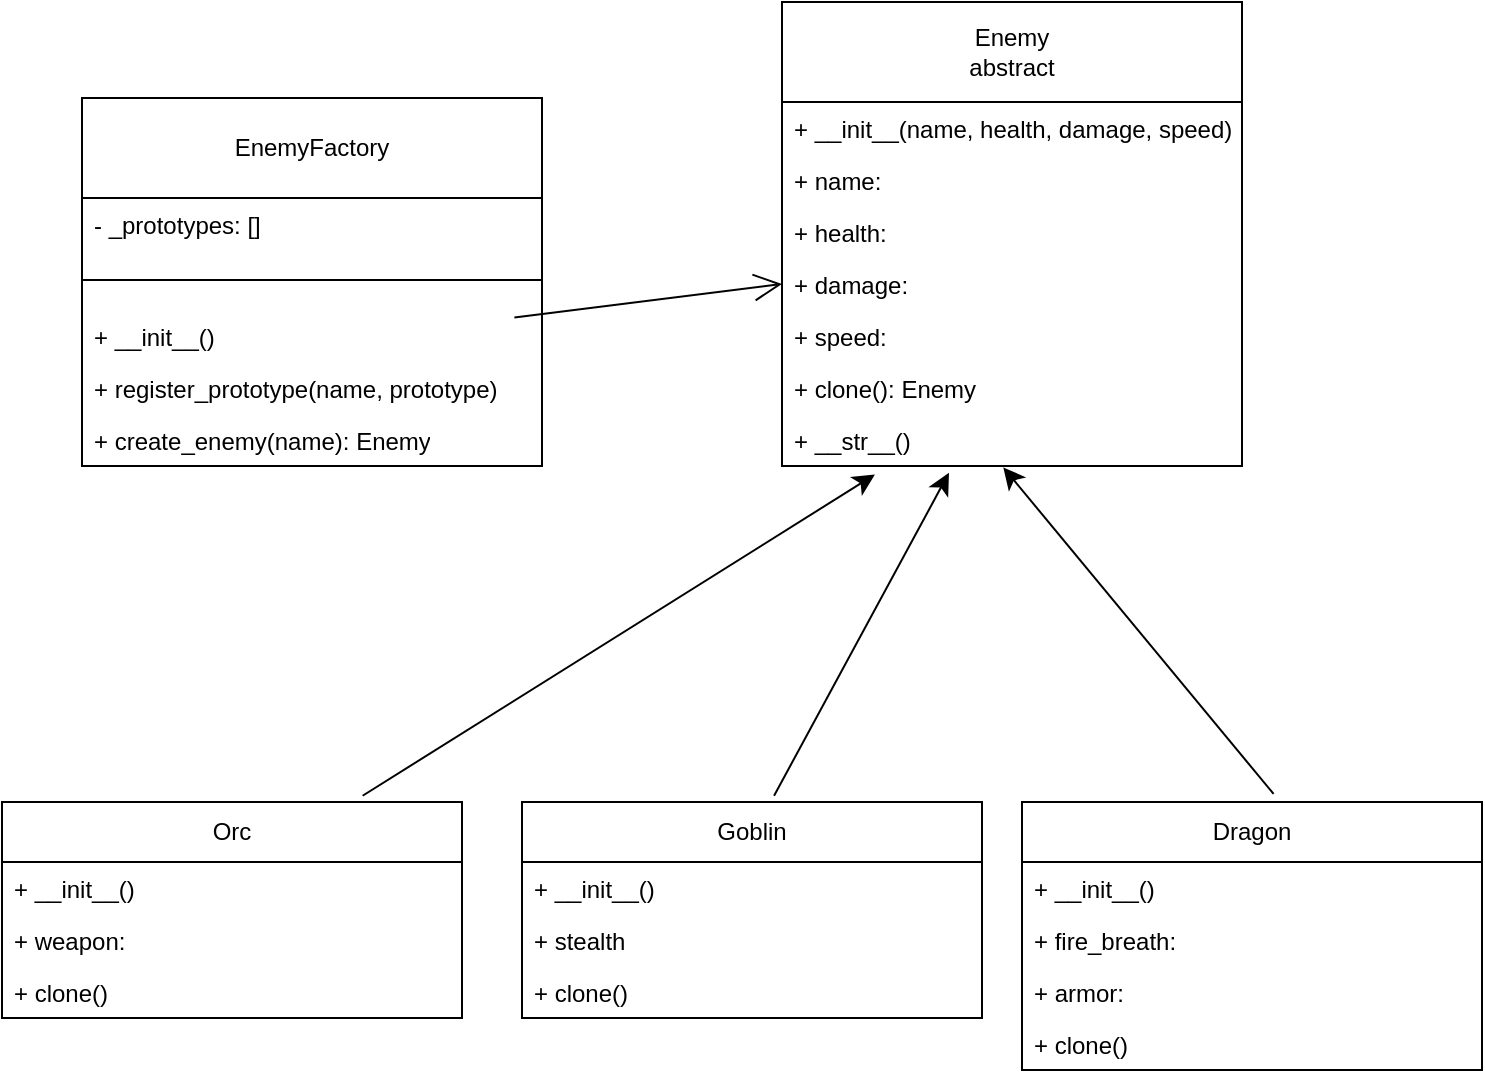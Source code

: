 <mxfile version="28.1.2">
  <diagram name="Page-1" id="ZNA0l6VAmPHZaunS2phx">
    <mxGraphModel dx="1579" dy="1038" grid="1" gridSize="10" guides="1" tooltips="1" connect="1" arrows="1" fold="1" page="1" pageScale="1" pageWidth="850" pageHeight="1100" math="0" shadow="0">
      <root>
        <mxCell id="0" />
        <mxCell id="1" parent="0" />
        <mxCell id="nfl2v_b2IyZV-vIp7YmT-1" value="&lt;div&gt;Enemy&lt;/div&gt;&lt;div&gt;abstract&lt;/div&gt;" style="swimlane;fontStyle=0;childLayout=stackLayout;horizontal=1;startSize=50;fillColor=none;horizontalStack=0;resizeParent=1;resizeParentMax=0;resizeLast=0;collapsible=1;marginBottom=0;whiteSpace=wrap;html=1;" vertex="1" parent="1">
          <mxGeometry x="320" y="230" width="230" height="232" as="geometry" />
        </mxCell>
        <mxCell id="nfl2v_b2IyZV-vIp7YmT-6" value="+ __init__(name, health, damage, speed)" style="text;strokeColor=none;fillColor=none;align=left;verticalAlign=top;spacingLeft=4;spacingRight=4;overflow=hidden;rotatable=0;points=[[0,0.5],[1,0.5]];portConstraint=eastwest;whiteSpace=wrap;html=1;" vertex="1" parent="nfl2v_b2IyZV-vIp7YmT-1">
          <mxGeometry y="50" width="230" height="26" as="geometry" />
        </mxCell>
        <mxCell id="nfl2v_b2IyZV-vIp7YmT-2" value="+ name:" style="text;strokeColor=none;fillColor=none;align=left;verticalAlign=top;spacingLeft=4;spacingRight=4;overflow=hidden;rotatable=0;points=[[0,0.5],[1,0.5]];portConstraint=eastwest;whiteSpace=wrap;html=1;" vertex="1" parent="nfl2v_b2IyZV-vIp7YmT-1">
          <mxGeometry y="76" width="230" height="26" as="geometry" />
        </mxCell>
        <mxCell id="nfl2v_b2IyZV-vIp7YmT-3" value="+ health:" style="text;strokeColor=none;fillColor=none;align=left;verticalAlign=top;spacingLeft=4;spacingRight=4;overflow=hidden;rotatable=0;points=[[0,0.5],[1,0.5]];portConstraint=eastwest;whiteSpace=wrap;html=1;" vertex="1" parent="nfl2v_b2IyZV-vIp7YmT-1">
          <mxGeometry y="102" width="230" height="26" as="geometry" />
        </mxCell>
        <mxCell id="nfl2v_b2IyZV-vIp7YmT-4" value="+ damage:&amp;nbsp;" style="text;strokeColor=none;fillColor=none;align=left;verticalAlign=top;spacingLeft=4;spacingRight=4;overflow=hidden;rotatable=0;points=[[0,0.5],[1,0.5]];portConstraint=eastwest;whiteSpace=wrap;html=1;" vertex="1" parent="nfl2v_b2IyZV-vIp7YmT-1">
          <mxGeometry y="128" width="230" height="26" as="geometry" />
        </mxCell>
        <mxCell id="nfl2v_b2IyZV-vIp7YmT-15" value="+ speed:&amp;nbsp;" style="text;strokeColor=none;fillColor=none;align=left;verticalAlign=top;spacingLeft=4;spacingRight=4;overflow=hidden;rotatable=0;points=[[0,0.5],[1,0.5]];portConstraint=eastwest;whiteSpace=wrap;html=1;" vertex="1" parent="nfl2v_b2IyZV-vIp7YmT-1">
          <mxGeometry y="154" width="230" height="26" as="geometry" />
        </mxCell>
        <mxCell id="nfl2v_b2IyZV-vIp7YmT-16" value="+ clone(): Enemy" style="text;strokeColor=none;fillColor=none;align=left;verticalAlign=top;spacingLeft=4;spacingRight=4;overflow=hidden;rotatable=0;points=[[0,0.5],[1,0.5]];portConstraint=eastwest;whiteSpace=wrap;html=1;" vertex="1" parent="nfl2v_b2IyZV-vIp7YmT-1">
          <mxGeometry y="180" width="230" height="26" as="geometry" />
        </mxCell>
        <mxCell id="nfl2v_b2IyZV-vIp7YmT-17" value="+ __str__()" style="text;strokeColor=none;fillColor=none;align=left;verticalAlign=top;spacingLeft=4;spacingRight=4;overflow=hidden;rotatable=0;points=[[0,0.5],[1,0.5]];portConstraint=eastwest;whiteSpace=wrap;html=1;" vertex="1" parent="nfl2v_b2IyZV-vIp7YmT-1">
          <mxGeometry y="206" width="230" height="26" as="geometry" />
        </mxCell>
        <mxCell id="nfl2v_b2IyZV-vIp7YmT-18" value="Orc" style="swimlane;fontStyle=0;childLayout=stackLayout;horizontal=1;startSize=30;fillColor=none;horizontalStack=0;resizeParent=1;resizeParentMax=0;resizeLast=0;collapsible=1;marginBottom=0;whiteSpace=wrap;html=1;" vertex="1" parent="1">
          <mxGeometry x="-70" y="630" width="230" height="108" as="geometry" />
        </mxCell>
        <mxCell id="nfl2v_b2IyZV-vIp7YmT-19" value="+ __init__()" style="text;strokeColor=none;fillColor=none;align=left;verticalAlign=top;spacingLeft=4;spacingRight=4;overflow=hidden;rotatable=0;points=[[0,0.5],[1,0.5]];portConstraint=eastwest;whiteSpace=wrap;html=1;" vertex="1" parent="nfl2v_b2IyZV-vIp7YmT-18">
          <mxGeometry y="30" width="230" height="26" as="geometry" />
        </mxCell>
        <mxCell id="nfl2v_b2IyZV-vIp7YmT-20" value="+ weapon:&amp;nbsp;" style="text;strokeColor=none;fillColor=none;align=left;verticalAlign=top;spacingLeft=4;spacingRight=4;overflow=hidden;rotatable=0;points=[[0,0.5],[1,0.5]];portConstraint=eastwest;whiteSpace=wrap;html=1;" vertex="1" parent="nfl2v_b2IyZV-vIp7YmT-18">
          <mxGeometry y="56" width="230" height="26" as="geometry" />
        </mxCell>
        <mxCell id="nfl2v_b2IyZV-vIp7YmT-21" value="+ clone()" style="text;strokeColor=none;fillColor=none;align=left;verticalAlign=top;spacingLeft=4;spacingRight=4;overflow=hidden;rotatable=0;points=[[0,0.5],[1,0.5]];portConstraint=eastwest;whiteSpace=wrap;html=1;" vertex="1" parent="nfl2v_b2IyZV-vIp7YmT-18">
          <mxGeometry y="82" width="230" height="26" as="geometry" />
        </mxCell>
        <mxCell id="nfl2v_b2IyZV-vIp7YmT-27" value="Goblin" style="swimlane;fontStyle=0;childLayout=stackLayout;horizontal=1;startSize=30;fillColor=none;horizontalStack=0;resizeParent=1;resizeParentMax=0;resizeLast=0;collapsible=1;marginBottom=0;whiteSpace=wrap;html=1;" vertex="1" parent="1">
          <mxGeometry x="190" y="630" width="230" height="108" as="geometry" />
        </mxCell>
        <mxCell id="nfl2v_b2IyZV-vIp7YmT-28" value="+ __init__()" style="text;strokeColor=none;fillColor=none;align=left;verticalAlign=top;spacingLeft=4;spacingRight=4;overflow=hidden;rotatable=0;points=[[0,0.5],[1,0.5]];portConstraint=eastwest;whiteSpace=wrap;html=1;" vertex="1" parent="nfl2v_b2IyZV-vIp7YmT-27">
          <mxGeometry y="30" width="230" height="26" as="geometry" />
        </mxCell>
        <mxCell id="nfl2v_b2IyZV-vIp7YmT-29" value="+ stealth" style="text;strokeColor=none;fillColor=none;align=left;verticalAlign=top;spacingLeft=4;spacingRight=4;overflow=hidden;rotatable=0;points=[[0,0.5],[1,0.5]];portConstraint=eastwest;whiteSpace=wrap;html=1;" vertex="1" parent="nfl2v_b2IyZV-vIp7YmT-27">
          <mxGeometry y="56" width="230" height="26" as="geometry" />
        </mxCell>
        <mxCell id="nfl2v_b2IyZV-vIp7YmT-30" value="+ clone()" style="text;strokeColor=none;fillColor=none;align=left;verticalAlign=top;spacingLeft=4;spacingRight=4;overflow=hidden;rotatable=0;points=[[0,0.5],[1,0.5]];portConstraint=eastwest;whiteSpace=wrap;html=1;" vertex="1" parent="nfl2v_b2IyZV-vIp7YmT-27">
          <mxGeometry y="82" width="230" height="26" as="geometry" />
        </mxCell>
        <mxCell id="nfl2v_b2IyZV-vIp7YmT-31" value="Dragon" style="swimlane;fontStyle=0;childLayout=stackLayout;horizontal=1;startSize=30;fillColor=none;horizontalStack=0;resizeParent=1;resizeParentMax=0;resizeLast=0;collapsible=1;marginBottom=0;whiteSpace=wrap;html=1;" vertex="1" parent="1">
          <mxGeometry x="440" y="630" width="230" height="134" as="geometry" />
        </mxCell>
        <mxCell id="nfl2v_b2IyZV-vIp7YmT-32" value="+ __init__()" style="text;strokeColor=none;fillColor=none;align=left;verticalAlign=top;spacingLeft=4;spacingRight=4;overflow=hidden;rotatable=0;points=[[0,0.5],[1,0.5]];portConstraint=eastwest;whiteSpace=wrap;html=1;" vertex="1" parent="nfl2v_b2IyZV-vIp7YmT-31">
          <mxGeometry y="30" width="230" height="26" as="geometry" />
        </mxCell>
        <mxCell id="nfl2v_b2IyZV-vIp7YmT-33" value="+ fire_breath:&amp;nbsp;" style="text;strokeColor=none;fillColor=none;align=left;verticalAlign=top;spacingLeft=4;spacingRight=4;overflow=hidden;rotatable=0;points=[[0,0.5],[1,0.5]];portConstraint=eastwest;whiteSpace=wrap;html=1;" vertex="1" parent="nfl2v_b2IyZV-vIp7YmT-31">
          <mxGeometry y="56" width="230" height="26" as="geometry" />
        </mxCell>
        <mxCell id="nfl2v_b2IyZV-vIp7YmT-34" value="+ armor:" style="text;strokeColor=none;fillColor=none;align=left;verticalAlign=top;spacingLeft=4;spacingRight=4;overflow=hidden;rotatable=0;points=[[0,0.5],[1,0.5]];portConstraint=eastwest;whiteSpace=wrap;html=1;" vertex="1" parent="nfl2v_b2IyZV-vIp7YmT-31">
          <mxGeometry y="82" width="230" height="26" as="geometry" />
        </mxCell>
        <mxCell id="nfl2v_b2IyZV-vIp7YmT-35" value="+ clone()" style="text;strokeColor=none;fillColor=none;align=left;verticalAlign=top;spacingLeft=4;spacingRight=4;overflow=hidden;rotatable=0;points=[[0,0.5],[1,0.5]];portConstraint=eastwest;whiteSpace=wrap;html=1;" vertex="1" parent="nfl2v_b2IyZV-vIp7YmT-31">
          <mxGeometry y="108" width="230" height="26" as="geometry" />
        </mxCell>
        <mxCell id="nfl2v_b2IyZV-vIp7YmT-37" value="EnemyFactory" style="swimlane;fontStyle=0;childLayout=stackLayout;horizontal=1;startSize=50;fillColor=none;horizontalStack=0;resizeParent=1;resizeParentMax=0;resizeLast=0;collapsible=1;marginBottom=0;whiteSpace=wrap;html=1;" vertex="1" parent="1">
          <mxGeometry x="-30" y="278" width="230" height="184" as="geometry" />
        </mxCell>
        <mxCell id="nfl2v_b2IyZV-vIp7YmT-39" value="- _prototypes: []" style="text;strokeColor=none;fillColor=none;align=left;verticalAlign=top;spacingLeft=4;spacingRight=4;overflow=hidden;rotatable=0;points=[[0,0.5],[1,0.5]];portConstraint=eastwest;whiteSpace=wrap;html=1;" vertex="1" parent="nfl2v_b2IyZV-vIp7YmT-37">
          <mxGeometry y="50" width="230" height="26" as="geometry" />
        </mxCell>
        <mxCell id="nfl2v_b2IyZV-vIp7YmT-46" value="" style="line;strokeWidth=1;fillColor=none;align=left;verticalAlign=middle;spacingTop=-1;spacingLeft=3;spacingRight=3;rotatable=0;labelPosition=right;points=[];portConstraint=eastwest;strokeColor=inherit;" vertex="1" parent="nfl2v_b2IyZV-vIp7YmT-37">
          <mxGeometry y="76" width="230" height="30" as="geometry" />
        </mxCell>
        <mxCell id="nfl2v_b2IyZV-vIp7YmT-45" value="+ __init__()" style="text;strokeColor=none;fillColor=none;align=left;verticalAlign=top;spacingLeft=4;spacingRight=4;overflow=hidden;rotatable=0;points=[[0,0.5],[1,0.5]];portConstraint=eastwest;whiteSpace=wrap;html=1;" vertex="1" parent="nfl2v_b2IyZV-vIp7YmT-37">
          <mxGeometry y="106" width="230" height="26" as="geometry" />
        </mxCell>
        <mxCell id="nfl2v_b2IyZV-vIp7YmT-40" value="+ register_prototype(name, prototype)" style="text;strokeColor=none;fillColor=none;align=left;verticalAlign=top;spacingLeft=4;spacingRight=4;overflow=hidden;rotatable=0;points=[[0,0.5],[1,0.5]];portConstraint=eastwest;whiteSpace=wrap;html=1;" vertex="1" parent="nfl2v_b2IyZV-vIp7YmT-37">
          <mxGeometry y="132" width="230" height="26" as="geometry" />
        </mxCell>
        <mxCell id="nfl2v_b2IyZV-vIp7YmT-41" value="+ create_enemy(name): Enemy" style="text;strokeColor=none;fillColor=none;align=left;verticalAlign=top;spacingLeft=4;spacingRight=4;overflow=hidden;rotatable=0;points=[[0,0.5],[1,0.5]];portConstraint=eastwest;whiteSpace=wrap;html=1;" vertex="1" parent="nfl2v_b2IyZV-vIp7YmT-37">
          <mxGeometry y="158" width="230" height="26" as="geometry" />
        </mxCell>
        <mxCell id="nfl2v_b2IyZV-vIp7YmT-47" value="" style="endArrow=classic;html=1;rounded=0;fontSize=12;startSize=8;endSize=8;curved=1;entryX=0.202;entryY=1.164;entryDx=0;entryDy=0;entryPerimeter=0;exitX=0.784;exitY=-0.029;exitDx=0;exitDy=0;exitPerimeter=0;" edge="1" parent="1" source="nfl2v_b2IyZV-vIp7YmT-18" target="nfl2v_b2IyZV-vIp7YmT-17">
          <mxGeometry width="50" height="50" relative="1" as="geometry">
            <mxPoint x="280" y="580" as="sourcePoint" />
            <mxPoint x="330" y="530" as="targetPoint" />
          </mxGeometry>
        </mxCell>
        <mxCell id="nfl2v_b2IyZV-vIp7YmT-48" value="" style="endArrow=classic;html=1;rounded=0;fontSize=12;startSize=8;endSize=8;curved=1;entryX=0.363;entryY=1.13;entryDx=0;entryDy=0;entryPerimeter=0;exitX=0.548;exitY=-0.029;exitDx=0;exitDy=0;exitPerimeter=0;" edge="1" parent="1" source="nfl2v_b2IyZV-vIp7YmT-27" target="nfl2v_b2IyZV-vIp7YmT-17">
          <mxGeometry width="50" height="50" relative="1" as="geometry">
            <mxPoint x="280" y="580" as="sourcePoint" />
            <mxPoint x="330" y="530" as="targetPoint" />
          </mxGeometry>
        </mxCell>
        <mxCell id="nfl2v_b2IyZV-vIp7YmT-49" value="" style="endArrow=classic;html=1;rounded=0;fontSize=12;startSize=8;endSize=8;curved=1;entryX=0.481;entryY=1.026;entryDx=0;entryDy=0;entryPerimeter=0;exitX=0.547;exitY=-0.03;exitDx=0;exitDy=0;exitPerimeter=0;" edge="1" parent="1" source="nfl2v_b2IyZV-vIp7YmT-31" target="nfl2v_b2IyZV-vIp7YmT-17">
          <mxGeometry width="50" height="50" relative="1" as="geometry">
            <mxPoint x="280" y="580" as="sourcePoint" />
            <mxPoint x="330" y="530" as="targetPoint" />
          </mxGeometry>
        </mxCell>
        <mxCell id="nfl2v_b2IyZV-vIp7YmT-50" value="" style="endArrow=open;endFill=1;endSize=12;html=1;rounded=0;fontSize=12;curved=1;exitX=0.94;exitY=0.146;exitDx=0;exitDy=0;exitPerimeter=0;entryX=0;entryY=0.5;entryDx=0;entryDy=0;" edge="1" parent="1" source="nfl2v_b2IyZV-vIp7YmT-45" target="nfl2v_b2IyZV-vIp7YmT-4">
          <mxGeometry width="160" relative="1" as="geometry">
            <mxPoint x="220" y="560" as="sourcePoint" />
            <mxPoint x="200" y="380" as="targetPoint" />
          </mxGeometry>
        </mxCell>
      </root>
    </mxGraphModel>
  </diagram>
</mxfile>
